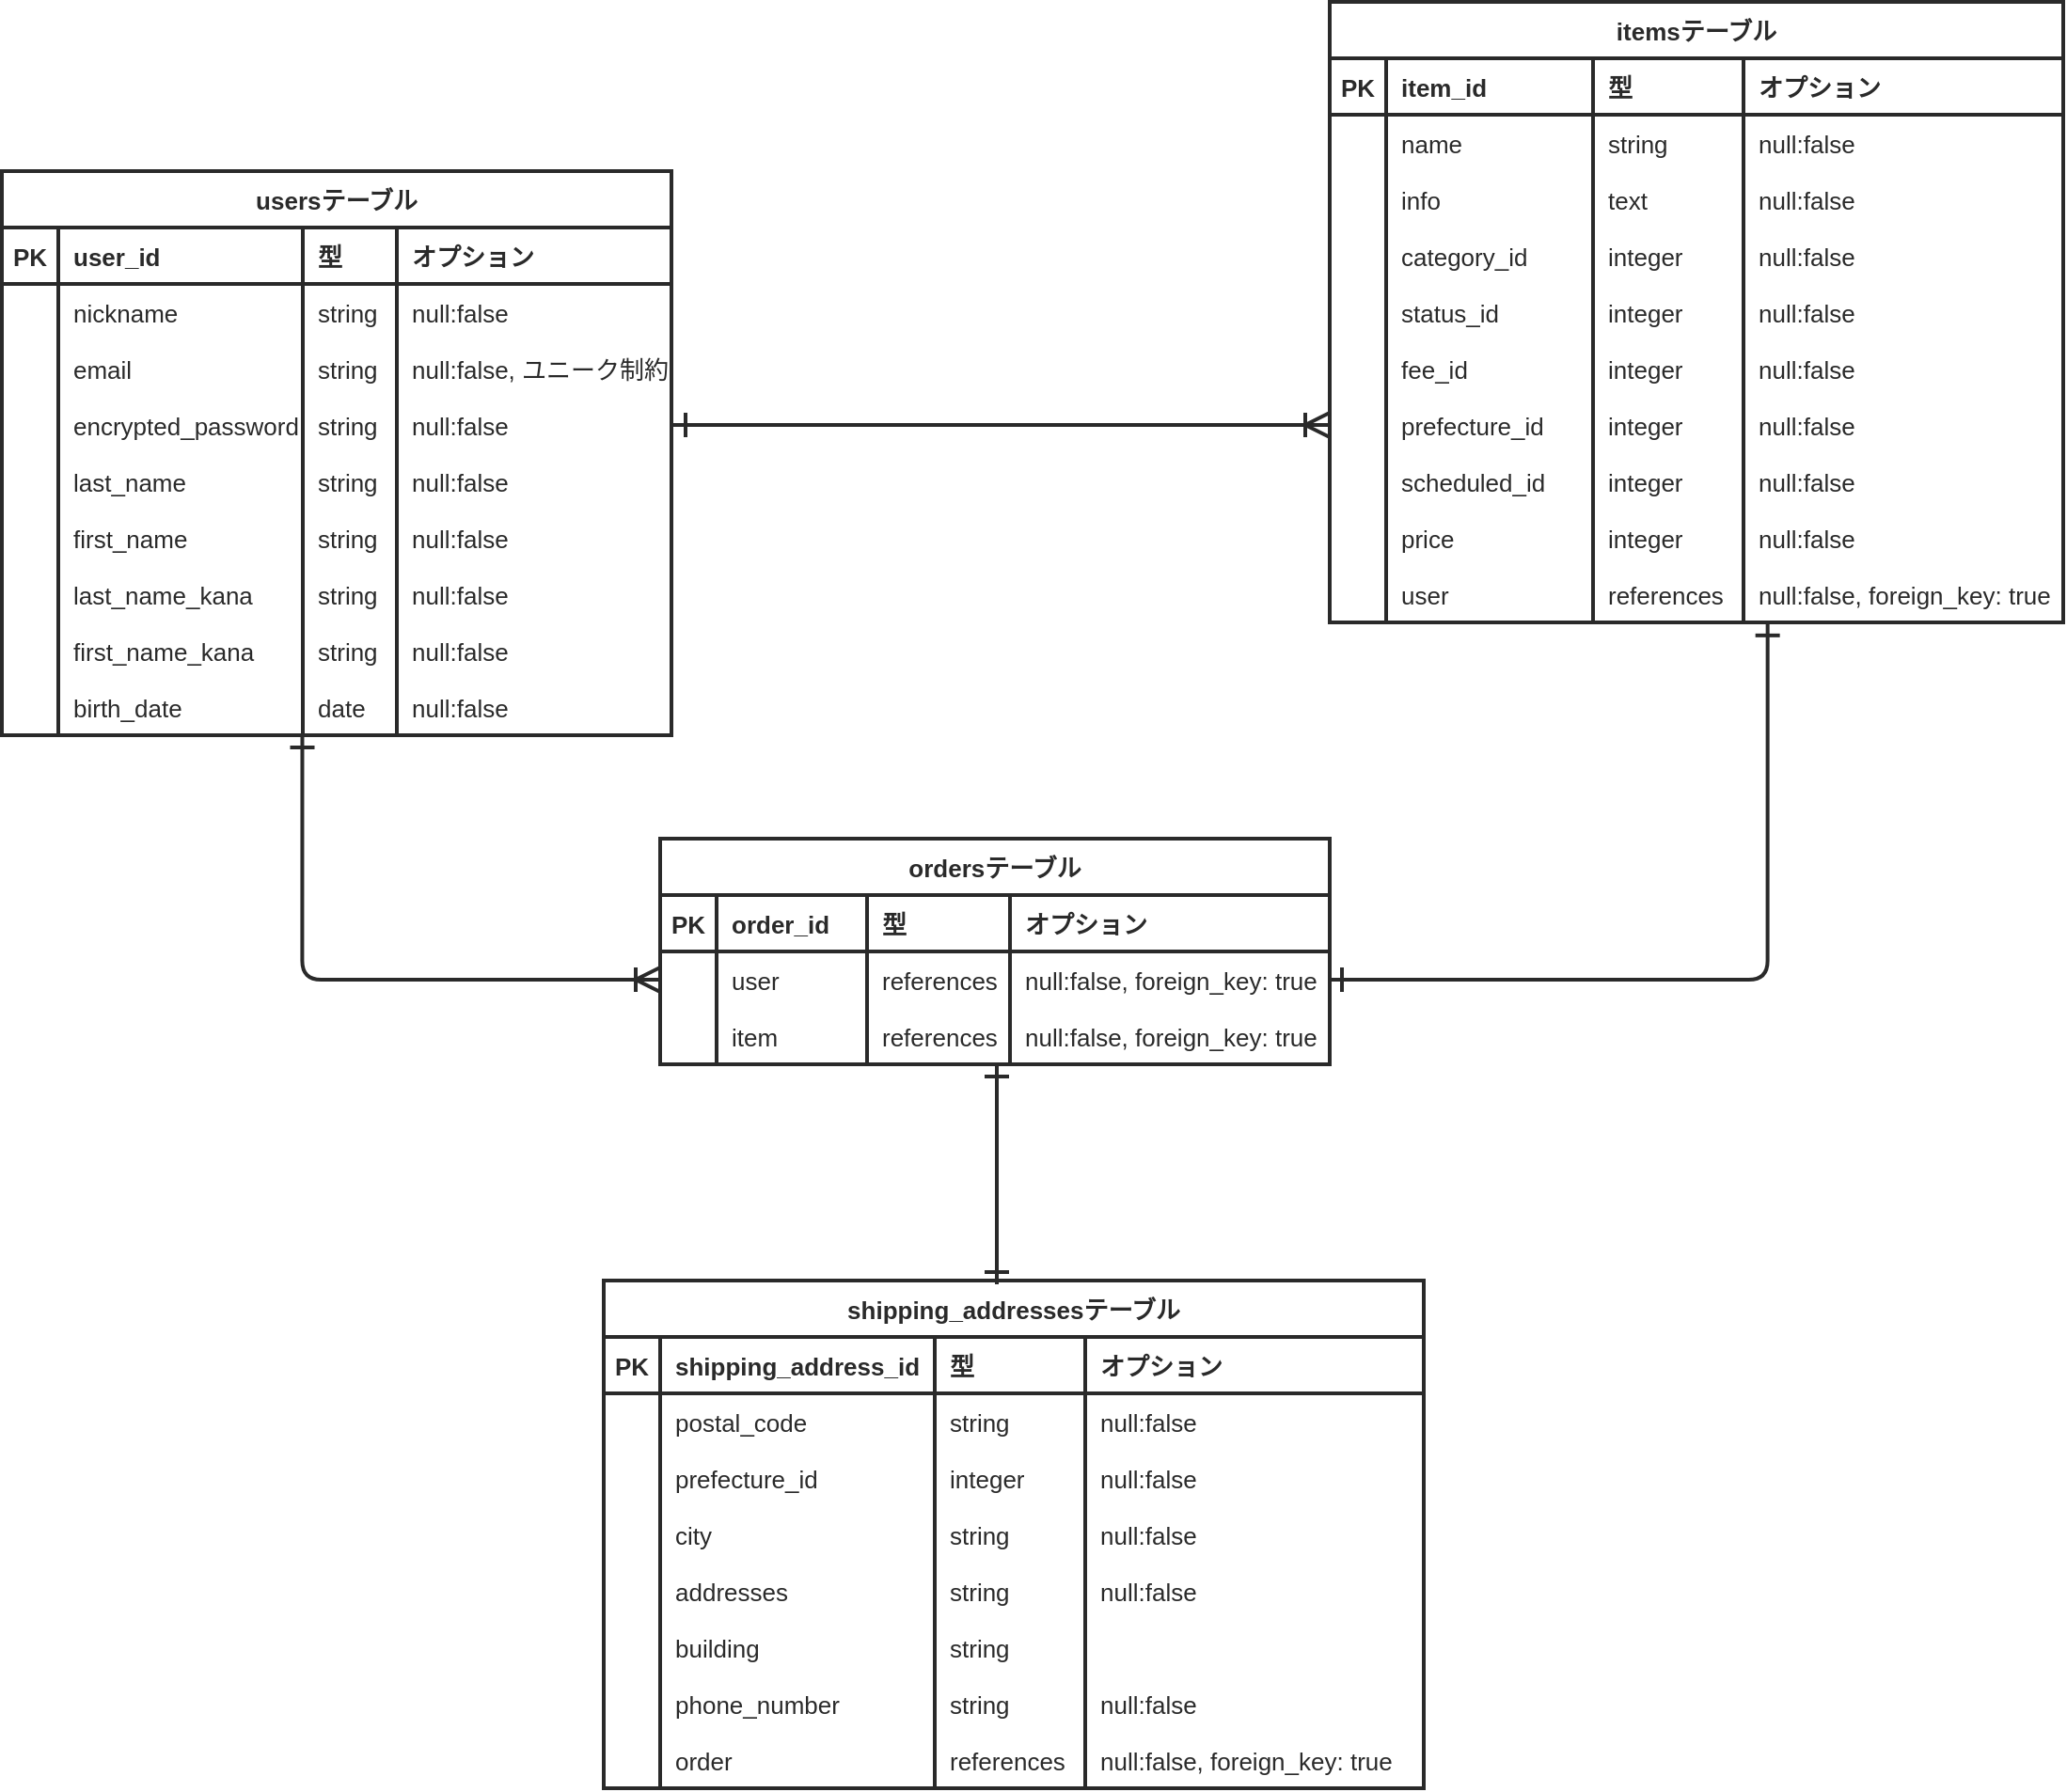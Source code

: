 <mxfile>
    <diagram id="HP16Yl0xbxl8iG3GpK2B" name="ページ1">
        <mxGraphModel dx="1555" dy="680" grid="1" gridSize="10" guides="1" tooltips="1" connect="1" arrows="1" fold="1" page="1" pageScale="1" pageWidth="827" pageHeight="1169" background="#FFFFFF" math="0" shadow="0">
            <root>
                <mxCell id="0"/>
                <mxCell id="1" parent="0"/>
                <mxCell id="45" value="usersテーブル" style="shape=table;startSize=30;container=1;collapsible=1;childLayout=tableLayout;fixedRows=1;rowLines=0;fontStyle=1;align=center;resizeLast=1;perimeterSpacing=1;fontColor=#2A2A2A;strokeColor=#2A2A2A;fontSize=13;strokeWidth=2;" parent="1" vertex="1">
                    <mxGeometry x="-106" y="170" width="356" height="300" as="geometry"/>
                </mxCell>
                <mxCell id="46" value="" style="shape=partialRectangle;collapsible=0;dropTarget=0;pointerEvents=0;fillColor=none;top=0;left=0;bottom=1;right=0;points=[[0,0.5],[1,0.5]];portConstraint=eastwest;perimeterSpacing=1;fontColor=#2A2A2A;strokeColor=#2A2A2A;fontSize=13;strokeWidth=2;" parent="45" vertex="1">
                    <mxGeometry y="30" width="356" height="30" as="geometry"/>
                </mxCell>
                <mxCell id="47" value="PK" style="shape=partialRectangle;connectable=0;fillColor=none;top=0;left=0;bottom=0;right=0;fontStyle=1;overflow=hidden;perimeterSpacing=1;fontColor=#2A2A2A;strokeColor=#2A2A2A;fontSize=13;strokeWidth=2;" parent="46" vertex="1">
                    <mxGeometry width="30" height="30" as="geometry"/>
                </mxCell>
                <mxCell id="48" value="user_id" style="shape=partialRectangle;connectable=0;fillColor=none;top=0;left=0;bottom=0;right=0;align=left;spacingLeft=6;fontStyle=1;overflow=hidden;perimeterSpacing=1;fontColor=#2A2A2A;strokeColor=#2A2A2A;fontSize=13;strokeWidth=2;" parent="46" vertex="1">
                    <mxGeometry x="30" width="130" height="30" as="geometry"/>
                </mxCell>
                <mxCell id="79" value="型" style="shape=partialRectangle;connectable=0;fillColor=none;top=0;left=0;bottom=0;right=0;align=left;spacingLeft=6;fontStyle=1;overflow=hidden;perimeterSpacing=1;fontColor=#2A2A2A;strokeColor=#2A2A2A;fontSize=13;strokeWidth=2;" parent="46" vertex="1">
                    <mxGeometry x="160" width="50" height="30" as="geometry"/>
                </mxCell>
                <mxCell id="88" value="オプション" style="shape=partialRectangle;connectable=0;fillColor=none;top=0;left=0;bottom=0;right=0;align=left;spacingLeft=6;fontStyle=1;overflow=hidden;perimeterSpacing=1;fontColor=#2A2A2A;strokeColor=#2A2A2A;fontSize=13;strokeWidth=2;" parent="46" vertex="1">
                    <mxGeometry x="210" width="146" height="30" as="geometry"/>
                </mxCell>
                <mxCell id="49" value="" style="shape=partialRectangle;collapsible=0;dropTarget=0;pointerEvents=0;fillColor=none;top=0;left=0;bottom=0;right=0;points=[[0,0.5],[1,0.5]];portConstraint=eastwest;perimeterSpacing=1;fontColor=#2A2A2A;strokeColor=#2A2A2A;fontSize=13;strokeWidth=2;" parent="45" vertex="1">
                    <mxGeometry y="60" width="356" height="30" as="geometry"/>
                </mxCell>
                <mxCell id="50" value="" style="shape=partialRectangle;connectable=0;fillColor=none;top=0;left=0;bottom=0;right=0;editable=1;overflow=hidden;perimeterSpacing=1;fontColor=#2A2A2A;strokeColor=#2A2A2A;fontSize=13;strokeWidth=2;" parent="49" vertex="1">
                    <mxGeometry width="30" height="30" as="geometry"/>
                </mxCell>
                <mxCell id="51" value="nickname" style="shape=partialRectangle;connectable=0;fillColor=none;top=0;left=0;bottom=0;right=0;align=left;spacingLeft=6;overflow=hidden;fontStyle=0;labelBorderColor=none;strokeWidth=2;perimeterSpacing=1;fontColor=#2A2A2A;strokeColor=#2A2A2A;fontSize=13;" parent="49" vertex="1">
                    <mxGeometry x="30" width="130" height="30" as="geometry"/>
                </mxCell>
                <mxCell id="80" value="string" style="shape=partialRectangle;connectable=0;fillColor=none;top=0;left=0;bottom=0;right=0;align=left;spacingLeft=6;overflow=hidden;fontStyle=0;labelBorderColor=none;strokeWidth=2;perimeterSpacing=1;fontColor=#2A2A2A;strokeColor=#2A2A2A;fontSize=13;" parent="49" vertex="1">
                    <mxGeometry x="160" width="50" height="30" as="geometry"/>
                </mxCell>
                <mxCell id="89" value="null:false" style="shape=partialRectangle;connectable=0;fillColor=none;top=0;left=0;bottom=0;right=0;align=left;spacingLeft=6;overflow=hidden;fontStyle=0;labelBorderColor=none;strokeWidth=2;perimeterSpacing=1;fontColor=#2A2A2A;strokeColor=#2A2A2A;fontSize=13;" parent="49" vertex="1">
                    <mxGeometry x="210" width="146" height="30" as="geometry"/>
                </mxCell>
                <mxCell id="52" value="" style="shape=partialRectangle;collapsible=0;dropTarget=0;pointerEvents=0;fillColor=none;top=0;left=0;bottom=0;right=0;points=[[0,0.5],[1,0.5]];portConstraint=eastwest;perimeterSpacing=1;fontColor=#2A2A2A;strokeColor=#2A2A2A;fontSize=13;strokeWidth=2;" parent="45" vertex="1">
                    <mxGeometry y="90" width="356" height="30" as="geometry"/>
                </mxCell>
                <mxCell id="53" value="" style="shape=partialRectangle;connectable=0;fillColor=none;top=0;left=0;bottom=0;right=0;editable=1;overflow=hidden;perimeterSpacing=1;fontColor=#2A2A2A;strokeColor=#2A2A2A;fontSize=13;strokeWidth=2;" parent="52" vertex="1">
                    <mxGeometry width="30" height="30" as="geometry"/>
                </mxCell>
                <mxCell id="54" value="email" style="shape=partialRectangle;connectable=0;fillColor=none;top=0;left=0;bottom=0;right=0;align=left;spacingLeft=6;overflow=hidden;perimeterSpacing=1;fontColor=#2A2A2A;strokeColor=#2A2A2A;fontSize=13;strokeWidth=2;" parent="52" vertex="1">
                    <mxGeometry x="30" width="130" height="30" as="geometry"/>
                </mxCell>
                <mxCell id="81" value="string" style="shape=partialRectangle;connectable=0;fillColor=none;top=0;left=0;bottom=0;right=0;align=left;spacingLeft=6;overflow=hidden;perimeterSpacing=1;fontColor=#2A2A2A;strokeColor=#2A2A2A;fontSize=13;strokeWidth=2;" parent="52" vertex="1">
                    <mxGeometry x="160" width="50" height="30" as="geometry"/>
                </mxCell>
                <mxCell id="90" value="null:false, ユニーク制約" style="shape=partialRectangle;connectable=0;fillColor=none;top=0;left=0;bottom=0;right=0;align=left;spacingLeft=6;overflow=hidden;perimeterSpacing=1;fontColor=#2A2A2A;strokeColor=#2A2A2A;fontSize=13;strokeWidth=2;" parent="52" vertex="1">
                    <mxGeometry x="210" width="146" height="30" as="geometry"/>
                </mxCell>
                <mxCell id="55" value="" style="shape=partialRectangle;collapsible=0;dropTarget=0;pointerEvents=0;fillColor=none;top=0;left=0;bottom=0;right=0;points=[[0,0.5],[1,0.5]];portConstraint=eastwest;perimeterSpacing=1;fontColor=#2A2A2A;strokeColor=#2A2A2A;fontSize=13;strokeWidth=2;" parent="45" vertex="1">
                    <mxGeometry y="120" width="356" height="30" as="geometry"/>
                </mxCell>
                <mxCell id="56" value="" style="shape=partialRectangle;connectable=0;fillColor=none;top=0;left=0;bottom=0;right=0;editable=1;overflow=hidden;perimeterSpacing=1;fontColor=#2A2A2A;strokeColor=#2A2A2A;fontSize=13;strokeWidth=2;" parent="55" vertex="1">
                    <mxGeometry width="30" height="30" as="geometry"/>
                </mxCell>
                <mxCell id="57" value="encrypted_password" style="shape=partialRectangle;connectable=0;fillColor=none;top=0;left=0;bottom=0;right=0;align=left;spacingLeft=6;overflow=hidden;perimeterSpacing=1;fontColor=#2A2A2A;strokeColor=#2A2A2A;fontSize=13;strokeWidth=2;" parent="55" vertex="1">
                    <mxGeometry x="30" width="130" height="30" as="geometry"/>
                </mxCell>
                <mxCell id="82" value="string" style="shape=partialRectangle;connectable=0;fillColor=none;top=0;left=0;bottom=0;right=0;align=left;spacingLeft=6;overflow=hidden;perimeterSpacing=1;fontColor=#2A2A2A;strokeColor=#2A2A2A;fontSize=13;strokeWidth=2;" parent="55" vertex="1">
                    <mxGeometry x="160" width="50" height="30" as="geometry"/>
                </mxCell>
                <mxCell id="91" value="null:false" style="shape=partialRectangle;connectable=0;fillColor=none;top=0;left=0;bottom=0;right=0;align=left;spacingLeft=6;overflow=hidden;perimeterSpacing=1;fontColor=#2A2A2A;strokeColor=#2A2A2A;fontSize=13;strokeWidth=2;" parent="55" vertex="1">
                    <mxGeometry x="210" width="146" height="30" as="geometry"/>
                </mxCell>
                <mxCell id="70" style="shape=partialRectangle;collapsible=0;dropTarget=0;pointerEvents=0;fillColor=none;top=0;left=0;bottom=0;right=0;points=[[0,0.5],[1,0.5]];portConstraint=eastwest;perimeterSpacing=1;fontColor=#2A2A2A;strokeColor=#2A2A2A;fontSize=13;strokeWidth=2;" parent="45" vertex="1">
                    <mxGeometry y="150" width="356" height="30" as="geometry"/>
                </mxCell>
                <mxCell id="71" style="shape=partialRectangle;connectable=0;fillColor=none;top=0;left=0;bottom=0;right=0;editable=1;overflow=hidden;perimeterSpacing=1;fontColor=#2A2A2A;strokeColor=#2A2A2A;fontSize=13;strokeWidth=2;" parent="70" vertex="1">
                    <mxGeometry width="30" height="30" as="geometry"/>
                </mxCell>
                <mxCell id="72" value="last_name" style="shape=partialRectangle;connectable=0;fillColor=none;top=0;left=0;bottom=0;right=0;align=left;spacingLeft=6;overflow=hidden;perimeterSpacing=1;fontColor=#2A2A2A;strokeColor=#2A2A2A;fontSize=13;strokeWidth=2;" parent="70" vertex="1">
                    <mxGeometry x="30" width="130" height="30" as="geometry"/>
                </mxCell>
                <mxCell id="83" value="string" style="shape=partialRectangle;connectable=0;fillColor=none;top=0;left=0;bottom=0;right=0;align=left;spacingLeft=6;overflow=hidden;perimeterSpacing=1;fontColor=#2A2A2A;strokeColor=#2A2A2A;fontSize=13;strokeWidth=2;" parent="70" vertex="1">
                    <mxGeometry x="160" width="50" height="30" as="geometry"/>
                </mxCell>
                <mxCell id="92" value="null:false" style="shape=partialRectangle;connectable=0;fillColor=none;top=0;left=0;bottom=0;right=0;align=left;spacingLeft=6;overflow=hidden;perimeterSpacing=1;fontColor=#2A2A2A;strokeColor=#2A2A2A;fontSize=13;strokeWidth=2;" parent="70" vertex="1">
                    <mxGeometry x="210" width="146" height="30" as="geometry"/>
                </mxCell>
                <mxCell id="67" style="shape=partialRectangle;collapsible=0;dropTarget=0;pointerEvents=0;fillColor=none;top=0;left=0;bottom=0;right=0;points=[[0,0.5],[1,0.5]];portConstraint=eastwest;perimeterSpacing=1;fontColor=#2A2A2A;strokeColor=#2A2A2A;fontSize=13;strokeWidth=2;" parent="45" vertex="1">
                    <mxGeometry y="180" width="356" height="30" as="geometry"/>
                </mxCell>
                <mxCell id="68" style="shape=partialRectangle;connectable=0;fillColor=none;top=0;left=0;bottom=0;right=0;editable=1;overflow=hidden;perimeterSpacing=1;fontColor=#2A2A2A;strokeColor=#2A2A2A;fontSize=13;strokeWidth=2;" parent="67" vertex="1">
                    <mxGeometry width="30" height="30" as="geometry"/>
                </mxCell>
                <mxCell id="69" value="first_name" style="shape=partialRectangle;connectable=0;fillColor=none;top=0;left=0;bottom=0;right=0;align=left;spacingLeft=6;overflow=hidden;perimeterSpacing=1;fontColor=#2A2A2A;strokeColor=#2A2A2A;fontSize=13;strokeWidth=2;" parent="67" vertex="1">
                    <mxGeometry x="30" width="130" height="30" as="geometry"/>
                </mxCell>
                <mxCell id="84" value="string" style="shape=partialRectangle;connectable=0;fillColor=none;top=0;left=0;bottom=0;right=0;align=left;spacingLeft=6;overflow=hidden;perimeterSpacing=1;fontColor=#2A2A2A;strokeColor=#2A2A2A;fontSize=13;strokeWidth=2;" parent="67" vertex="1">
                    <mxGeometry x="160" width="50" height="30" as="geometry"/>
                </mxCell>
                <mxCell id="93" value="null:false" style="shape=partialRectangle;connectable=0;fillColor=none;top=0;left=0;bottom=0;right=0;align=left;spacingLeft=6;overflow=hidden;perimeterSpacing=1;fontColor=#2A2A2A;strokeColor=#2A2A2A;fontSize=13;strokeWidth=2;" parent="67" vertex="1">
                    <mxGeometry x="210" width="146" height="30" as="geometry"/>
                </mxCell>
                <mxCell id="64" style="shape=partialRectangle;collapsible=0;dropTarget=0;pointerEvents=0;fillColor=none;top=0;left=0;bottom=0;right=0;points=[[0,0.5],[1,0.5]];portConstraint=eastwest;perimeterSpacing=1;fontColor=#2A2A2A;strokeColor=#2A2A2A;fontSize=13;strokeWidth=2;" parent="45" vertex="1">
                    <mxGeometry y="210" width="356" height="30" as="geometry"/>
                </mxCell>
                <mxCell id="65" style="shape=partialRectangle;connectable=0;fillColor=none;top=0;left=0;bottom=0;right=0;editable=1;overflow=hidden;perimeterSpacing=1;fontColor=#2A2A2A;strokeColor=#2A2A2A;fontSize=13;strokeWidth=2;" parent="64" vertex="1">
                    <mxGeometry width="30" height="30" as="geometry"/>
                </mxCell>
                <mxCell id="66" value="last_name_kana" style="shape=partialRectangle;connectable=0;fillColor=none;top=0;left=0;bottom=0;right=0;align=left;spacingLeft=6;overflow=hidden;perimeterSpacing=1;fontColor=#2A2A2A;strokeColor=#2A2A2A;fontSize=13;strokeWidth=2;" parent="64" vertex="1">
                    <mxGeometry x="30" width="130" height="30" as="geometry"/>
                </mxCell>
                <mxCell id="85" value="string" style="shape=partialRectangle;connectable=0;fillColor=none;top=0;left=0;bottom=0;right=0;align=left;spacingLeft=6;overflow=hidden;perimeterSpacing=1;fontColor=#2A2A2A;strokeColor=#2A2A2A;fontSize=13;strokeWidth=2;" parent="64" vertex="1">
                    <mxGeometry x="160" width="50" height="30" as="geometry"/>
                </mxCell>
                <mxCell id="94" value="null:false" style="shape=partialRectangle;connectable=0;fillColor=none;top=0;left=0;bottom=0;right=0;align=left;spacingLeft=6;overflow=hidden;perimeterSpacing=1;fontColor=#2A2A2A;strokeColor=#2A2A2A;fontSize=13;strokeWidth=2;" parent="64" vertex="1">
                    <mxGeometry x="210" width="146" height="30" as="geometry"/>
                </mxCell>
                <mxCell id="61" style="shape=partialRectangle;collapsible=0;dropTarget=0;pointerEvents=0;fillColor=none;top=0;left=0;bottom=0;right=0;points=[[0,0.5],[1,0.5]];portConstraint=eastwest;perimeterSpacing=1;fontColor=#2A2A2A;strokeColor=#2A2A2A;fontSize=13;strokeWidth=2;" parent="45" vertex="1">
                    <mxGeometry y="240" width="356" height="30" as="geometry"/>
                </mxCell>
                <mxCell id="62" style="shape=partialRectangle;connectable=0;fillColor=none;top=0;left=0;bottom=0;right=0;editable=1;overflow=hidden;perimeterSpacing=1;fontColor=#2A2A2A;strokeColor=#2A2A2A;fontSize=13;strokeWidth=2;" parent="61" vertex="1">
                    <mxGeometry width="30" height="30" as="geometry"/>
                </mxCell>
                <mxCell id="63" value="first_name_kana" style="shape=partialRectangle;connectable=0;fillColor=none;top=0;left=0;bottom=0;right=0;align=left;spacingLeft=6;overflow=hidden;perimeterSpacing=1;fontColor=#2A2A2A;strokeColor=#2A2A2A;fontSize=13;strokeWidth=2;" parent="61" vertex="1">
                    <mxGeometry x="30" width="130" height="30" as="geometry"/>
                </mxCell>
                <mxCell id="86" value="string" style="shape=partialRectangle;connectable=0;fillColor=none;top=0;left=0;bottom=0;right=0;align=left;spacingLeft=6;overflow=hidden;perimeterSpacing=1;fontColor=#2A2A2A;strokeColor=#2A2A2A;fontSize=13;strokeWidth=2;" parent="61" vertex="1">
                    <mxGeometry x="160" width="50" height="30" as="geometry"/>
                </mxCell>
                <mxCell id="95" value="null:false" style="shape=partialRectangle;connectable=0;fillColor=none;top=0;left=0;bottom=0;right=0;align=left;spacingLeft=6;overflow=hidden;perimeterSpacing=1;fontColor=#2A2A2A;strokeColor=#2A2A2A;fontSize=13;strokeWidth=2;" parent="61" vertex="1">
                    <mxGeometry x="210" width="146" height="30" as="geometry"/>
                </mxCell>
                <mxCell id="58" style="shape=partialRectangle;collapsible=0;dropTarget=0;pointerEvents=0;fillColor=none;top=0;left=0;bottom=0;right=0;points=[[0,0.5],[1,0.5]];portConstraint=eastwest;perimeterSpacing=1;fontColor=#2A2A2A;strokeColor=#2A2A2A;fontSize=13;strokeWidth=2;" parent="45" vertex="1">
                    <mxGeometry y="270" width="356" height="30" as="geometry"/>
                </mxCell>
                <mxCell id="59" style="shape=partialRectangle;connectable=0;fillColor=none;top=0;left=0;bottom=0;right=0;editable=1;overflow=hidden;perimeterSpacing=1;fontColor=#2A2A2A;strokeColor=#2A2A2A;fontSize=13;strokeWidth=2;" parent="58" vertex="1">
                    <mxGeometry width="30" height="30" as="geometry"/>
                </mxCell>
                <mxCell id="60" value="birth_date" style="shape=partialRectangle;connectable=0;fillColor=none;top=0;left=0;bottom=0;right=0;align=left;spacingLeft=6;overflow=hidden;perimeterSpacing=1;fontColor=#2A2A2A;strokeColor=#2A2A2A;fontSize=13;strokeWidth=2;" parent="58" vertex="1">
                    <mxGeometry x="30" width="130" height="30" as="geometry"/>
                </mxCell>
                <mxCell id="87" value="date" style="shape=partialRectangle;connectable=0;fillColor=none;top=0;left=0;bottom=0;right=0;align=left;spacingLeft=6;overflow=hidden;perimeterSpacing=1;fontColor=#2A2A2A;strokeColor=#2A2A2A;fontSize=13;strokeWidth=2;" parent="58" vertex="1">
                    <mxGeometry x="160" width="50" height="30" as="geometry"/>
                </mxCell>
                <mxCell id="96" value="null:false" style="shape=partialRectangle;connectable=0;fillColor=none;top=0;left=0;bottom=0;right=0;align=left;spacingLeft=6;overflow=hidden;perimeterSpacing=1;fontColor=#2A2A2A;strokeColor=#2A2A2A;fontSize=13;strokeWidth=2;" parent="58" vertex="1">
                    <mxGeometry x="210" width="146" height="30" as="geometry"/>
                </mxCell>
                <mxCell id="97" value="itemsテーブル" style="shape=table;startSize=30;container=1;collapsible=1;childLayout=tableLayout;fixedRows=1;rowLines=0;fontStyle=1;align=center;resizeLast=1;strokeWidth=2;labelBackgroundColor=none;fontColor=#2A2A2A;strokeColor=#2A2A2A;fontSize=13;" parent="1" vertex="1">
                    <mxGeometry x="600" y="80" width="390" height="330" as="geometry"/>
                </mxCell>
                <mxCell id="98" value="" style="shape=partialRectangle;collapsible=0;dropTarget=0;pointerEvents=0;fillColor=none;top=0;left=0;bottom=1;right=0;points=[[0,0.5],[1,0.5]];portConstraint=eastwest;fontColor=#2A2A2A;strokeColor=#2A2A2A;fontSize=13;strokeWidth=2;" parent="97" vertex="1">
                    <mxGeometry y="30" width="390" height="30" as="geometry"/>
                </mxCell>
                <mxCell id="99" value="PK" style="shape=partialRectangle;connectable=0;fillColor=none;top=0;left=0;bottom=0;right=0;fontStyle=1;overflow=hidden;fontColor=#2A2A2A;strokeColor=#2A2A2A;fontSize=13;strokeWidth=2;" parent="98" vertex="1">
                    <mxGeometry width="30" height="30" as="geometry"/>
                </mxCell>
                <mxCell id="100" value="item_id" style="shape=partialRectangle;connectable=0;fillColor=none;top=0;left=0;bottom=0;right=0;align=left;spacingLeft=6;fontStyle=1;overflow=hidden;fontColor=#2A2A2A;strokeColor=#2A2A2A;fontSize=13;strokeWidth=2;" parent="98" vertex="1">
                    <mxGeometry x="30" width="110" height="30" as="geometry"/>
                </mxCell>
                <mxCell id="134" value="型" style="shape=partialRectangle;connectable=0;fillColor=none;top=0;left=0;bottom=0;right=0;align=left;spacingLeft=6;fontStyle=1;overflow=hidden;fontColor=#2A2A2A;strokeColor=#2A2A2A;fontSize=13;strokeWidth=2;" parent="98" vertex="1">
                    <mxGeometry x="140" width="80" height="30" as="geometry"/>
                </mxCell>
                <mxCell id="146" value="オプション" style="shape=partialRectangle;connectable=0;fillColor=none;top=0;left=0;bottom=0;right=0;align=left;spacingLeft=6;fontStyle=1;overflow=hidden;fontColor=#2A2A2A;strokeColor=#2A2A2A;fontSize=13;strokeWidth=2;" parent="98" vertex="1">
                    <mxGeometry x="220" width="170" height="30" as="geometry"/>
                </mxCell>
                <mxCell id="101" value="" style="shape=partialRectangle;collapsible=0;dropTarget=0;pointerEvents=0;fillColor=none;top=0;left=0;bottom=0;right=0;points=[[0,0.5],[1,0.5]];portConstraint=eastwest;fontColor=#2A2A2A;strokeColor=#2A2A2A;fontSize=13;strokeWidth=2;" parent="97" vertex="1">
                    <mxGeometry y="60" width="390" height="30" as="geometry"/>
                </mxCell>
                <mxCell id="102" value="" style="shape=partialRectangle;connectable=0;fillColor=none;top=0;left=0;bottom=0;right=0;editable=1;overflow=hidden;fontColor=#2A2A2A;strokeColor=#2A2A2A;fontSize=13;strokeWidth=2;" parent="101" vertex="1">
                    <mxGeometry width="30" height="30" as="geometry"/>
                </mxCell>
                <mxCell id="103" value="name" style="shape=partialRectangle;connectable=0;fillColor=none;top=0;left=0;bottom=0;right=0;align=left;spacingLeft=6;overflow=hidden;fontColor=#2A2A2A;strokeColor=#2A2A2A;fontSize=13;strokeWidth=2;" parent="101" vertex="1">
                    <mxGeometry x="30" width="110" height="30" as="geometry"/>
                </mxCell>
                <mxCell id="135" value="string" style="shape=partialRectangle;connectable=0;fillColor=none;top=0;left=0;bottom=0;right=0;align=left;spacingLeft=6;overflow=hidden;fontColor=#2A2A2A;strokeColor=#2A2A2A;fontSize=13;strokeWidth=2;" parent="101" vertex="1">
                    <mxGeometry x="140" width="80" height="30" as="geometry"/>
                </mxCell>
                <mxCell id="147" value="null:false" style="shape=partialRectangle;connectable=0;fillColor=none;top=0;left=0;bottom=0;right=0;align=left;spacingLeft=6;overflow=hidden;fontColor=#2A2A2A;strokeColor=#2A2A2A;fontSize=13;strokeWidth=2;" parent="101" vertex="1">
                    <mxGeometry x="220" width="170" height="30" as="geometry"/>
                </mxCell>
                <mxCell id="104" value="" style="shape=partialRectangle;collapsible=0;dropTarget=0;pointerEvents=0;fillColor=none;top=0;left=0;bottom=0;right=0;points=[[0,0.5],[1,0.5]];portConstraint=eastwest;fontColor=#2A2A2A;strokeColor=#2A2A2A;fontSize=13;strokeWidth=2;" parent="97" vertex="1">
                    <mxGeometry y="90" width="390" height="30" as="geometry"/>
                </mxCell>
                <mxCell id="105" value="" style="shape=partialRectangle;connectable=0;fillColor=none;top=0;left=0;bottom=0;right=0;editable=1;overflow=hidden;fontColor=#2A2A2A;strokeColor=#2A2A2A;fontSize=13;strokeWidth=2;" parent="104" vertex="1">
                    <mxGeometry width="30" height="30" as="geometry"/>
                </mxCell>
                <mxCell id="106" value="info" style="shape=partialRectangle;connectable=0;fillColor=none;top=0;left=0;bottom=0;right=0;align=left;spacingLeft=6;overflow=hidden;fontColor=#2A2A2A;strokeColor=#2A2A2A;fontSize=13;strokeWidth=2;" parent="104" vertex="1">
                    <mxGeometry x="30" width="110" height="30" as="geometry"/>
                </mxCell>
                <mxCell id="136" value="text" style="shape=partialRectangle;connectable=0;fillColor=none;top=0;left=0;bottom=0;right=0;align=left;spacingLeft=6;overflow=hidden;fontColor=#2A2A2A;strokeColor=#2A2A2A;fontSize=13;strokeWidth=2;" parent="104" vertex="1">
                    <mxGeometry x="140" width="80" height="30" as="geometry"/>
                </mxCell>
                <mxCell id="148" value="null:false" style="shape=partialRectangle;connectable=0;fillColor=none;top=0;left=0;bottom=0;right=0;align=left;spacingLeft=6;overflow=hidden;fontColor=#2A2A2A;strokeColor=#2A2A2A;fontSize=13;strokeWidth=2;" parent="104" vertex="1">
                    <mxGeometry x="220" width="170" height="30" as="geometry"/>
                </mxCell>
                <mxCell id="107" value="" style="shape=partialRectangle;collapsible=0;dropTarget=0;pointerEvents=0;fillColor=none;top=0;left=0;bottom=0;right=0;points=[[0,0.5],[1,0.5]];portConstraint=eastwest;fontColor=#2A2A2A;strokeColor=#2A2A2A;fontSize=13;strokeWidth=2;" parent="97" vertex="1">
                    <mxGeometry y="120" width="390" height="30" as="geometry"/>
                </mxCell>
                <mxCell id="108" value="" style="shape=partialRectangle;connectable=0;fillColor=none;top=0;left=0;bottom=0;right=0;editable=1;overflow=hidden;fontColor=#2A2A2A;strokeColor=#2A2A2A;fontSize=13;strokeWidth=2;" parent="107" vertex="1">
                    <mxGeometry width="30" height="30" as="geometry"/>
                </mxCell>
                <mxCell id="109" value="category_id" style="shape=partialRectangle;connectable=0;fillColor=none;top=0;left=0;bottom=0;right=0;align=left;spacingLeft=6;overflow=hidden;fontColor=#2A2A2A;strokeColor=#2A2A2A;fontSize=13;strokeWidth=2;" parent="107" vertex="1">
                    <mxGeometry x="30" width="110" height="30" as="geometry"/>
                </mxCell>
                <mxCell id="137" value="integer" style="shape=partialRectangle;connectable=0;fillColor=none;top=0;left=0;bottom=0;right=0;align=left;spacingLeft=6;overflow=hidden;fontColor=#2A2A2A;strokeColor=#2A2A2A;fontSize=13;strokeWidth=2;" parent="107" vertex="1">
                    <mxGeometry x="140" width="80" height="30" as="geometry"/>
                </mxCell>
                <mxCell id="149" value="null:false" style="shape=partialRectangle;connectable=0;fillColor=none;top=0;left=0;bottom=0;right=0;align=left;spacingLeft=6;overflow=hidden;fontColor=#2A2A2A;strokeColor=#2A2A2A;fontSize=13;strokeWidth=2;" parent="107" vertex="1">
                    <mxGeometry x="220" width="170" height="30" as="geometry"/>
                </mxCell>
                <mxCell id="116" value="" style="shape=partialRectangle;collapsible=0;dropTarget=0;pointerEvents=0;fillColor=none;top=0;left=0;bottom=0;right=0;points=[[0,0.5],[1,0.5]];portConstraint=eastwest;fontColor=#2A2A2A;strokeColor=#2A2A2A;fontSize=13;strokeWidth=2;" parent="97" vertex="1">
                    <mxGeometry y="150" width="390" height="30" as="geometry"/>
                </mxCell>
                <mxCell id="117" value="" style="shape=partialRectangle;connectable=0;fillColor=none;top=0;left=0;bottom=0;right=0;editable=1;overflow=hidden;fontColor=#2A2A2A;strokeColor=#2A2A2A;fontSize=13;strokeWidth=2;" parent="116" vertex="1">
                    <mxGeometry width="30" height="30" as="geometry"/>
                </mxCell>
                <mxCell id="118" value="status_id" style="shape=partialRectangle;connectable=0;fillColor=none;top=0;left=0;bottom=0;right=0;align=left;spacingLeft=6;overflow=hidden;fontColor=#2A2A2A;strokeColor=#2A2A2A;fontSize=13;strokeWidth=2;" parent="116" vertex="1">
                    <mxGeometry x="30" width="110" height="30" as="geometry"/>
                </mxCell>
                <mxCell id="138" value="integer" style="shape=partialRectangle;connectable=0;fillColor=none;top=0;left=0;bottom=0;right=0;align=left;spacingLeft=6;overflow=hidden;fontColor=#2A2A2A;strokeColor=#2A2A2A;fontSize=13;strokeWidth=2;" parent="116" vertex="1">
                    <mxGeometry x="140" width="80" height="30" as="geometry"/>
                </mxCell>
                <mxCell id="150" value="null:false" style="shape=partialRectangle;connectable=0;fillColor=none;top=0;left=0;bottom=0;right=0;align=left;spacingLeft=6;overflow=hidden;fontColor=#2A2A2A;strokeColor=#2A2A2A;fontSize=13;strokeWidth=2;" parent="116" vertex="1">
                    <mxGeometry x="220" width="170" height="30" as="geometry"/>
                </mxCell>
                <mxCell id="113" value="" style="shape=partialRectangle;collapsible=0;dropTarget=0;pointerEvents=0;fillColor=none;top=0;left=0;bottom=0;right=0;points=[[0,0.5],[1,0.5]];portConstraint=eastwest;fontColor=#2A2A2A;strokeColor=#2A2A2A;fontSize=13;strokeWidth=2;" parent="97" vertex="1">
                    <mxGeometry y="180" width="390" height="30" as="geometry"/>
                </mxCell>
                <mxCell id="114" value="" style="shape=partialRectangle;connectable=0;fillColor=none;top=0;left=0;bottom=0;right=0;editable=1;overflow=hidden;fontColor=#2A2A2A;strokeColor=#2A2A2A;fontSize=13;strokeWidth=2;" parent="113" vertex="1">
                    <mxGeometry width="30" height="30" as="geometry"/>
                </mxCell>
                <mxCell id="115" value="fee_id" style="shape=partialRectangle;connectable=0;fillColor=none;top=0;left=0;bottom=0;right=0;align=left;spacingLeft=6;overflow=hidden;fontColor=#2A2A2A;strokeColor=#2A2A2A;fontSize=13;strokeWidth=2;" parent="113" vertex="1">
                    <mxGeometry x="30" width="110" height="30" as="geometry"/>
                </mxCell>
                <mxCell id="139" value="integer" style="shape=partialRectangle;connectable=0;fillColor=none;top=0;left=0;bottom=0;right=0;align=left;spacingLeft=6;overflow=hidden;fontColor=#2A2A2A;strokeColor=#2A2A2A;fontSize=13;strokeWidth=2;" parent="113" vertex="1">
                    <mxGeometry x="140" width="80" height="30" as="geometry"/>
                </mxCell>
                <mxCell id="151" value="null:false" style="shape=partialRectangle;connectable=0;fillColor=none;top=0;left=0;bottom=0;right=0;align=left;spacingLeft=6;overflow=hidden;fontColor=#2A2A2A;strokeColor=#2A2A2A;fontSize=13;strokeWidth=2;" parent="113" vertex="1">
                    <mxGeometry x="220" width="170" height="30" as="geometry"/>
                </mxCell>
                <mxCell id="110" style="shape=partialRectangle;collapsible=0;dropTarget=0;pointerEvents=0;fillColor=none;top=0;left=0;bottom=0;right=0;points=[[0,0.5],[1,0.5]];portConstraint=eastwest;fontColor=#2A2A2A;strokeColor=#2A2A2A;fontSize=13;strokeWidth=2;" parent="97" vertex="1">
                    <mxGeometry y="210" width="390" height="30" as="geometry"/>
                </mxCell>
                <mxCell id="111" style="shape=partialRectangle;connectable=0;fillColor=none;top=0;left=0;bottom=0;right=0;editable=1;overflow=hidden;fontColor=#2A2A2A;strokeColor=#2A2A2A;fontSize=13;strokeWidth=2;" parent="110" vertex="1">
                    <mxGeometry width="30" height="30" as="geometry"/>
                </mxCell>
                <mxCell id="112" value="prefecture_id" style="shape=partialRectangle;connectable=0;fillColor=none;top=0;left=0;bottom=0;right=0;align=left;spacingLeft=6;overflow=hidden;fontColor=#2A2A2A;strokeColor=#2A2A2A;fontSize=13;strokeWidth=2;" parent="110" vertex="1">
                    <mxGeometry x="30" width="110" height="30" as="geometry"/>
                </mxCell>
                <mxCell id="140" value="integer" style="shape=partialRectangle;connectable=0;fillColor=none;top=0;left=0;bottom=0;right=0;align=left;spacingLeft=6;overflow=hidden;fontColor=#2A2A2A;strokeColor=#2A2A2A;fontSize=13;strokeWidth=2;" parent="110" vertex="1">
                    <mxGeometry x="140" width="80" height="30" as="geometry"/>
                </mxCell>
                <mxCell id="152" value="null:false" style="shape=partialRectangle;connectable=0;fillColor=none;top=0;left=0;bottom=0;right=0;align=left;spacingLeft=6;overflow=hidden;fontColor=#2A2A2A;strokeColor=#2A2A2A;fontSize=13;strokeWidth=2;" parent="110" vertex="1">
                    <mxGeometry x="220" width="170" height="30" as="geometry"/>
                </mxCell>
                <mxCell id="131" style="shape=partialRectangle;collapsible=0;dropTarget=0;pointerEvents=0;fillColor=none;top=0;left=0;bottom=0;right=0;points=[[0,0.5],[1,0.5]];portConstraint=eastwest;fontColor=#2A2A2A;strokeColor=#2A2A2A;fontSize=13;strokeWidth=2;" parent="97" vertex="1">
                    <mxGeometry y="240" width="390" height="30" as="geometry"/>
                </mxCell>
                <mxCell id="132" style="shape=partialRectangle;connectable=0;fillColor=none;top=0;left=0;bottom=0;right=0;editable=1;overflow=hidden;fontColor=#2A2A2A;strokeColor=#2A2A2A;fontSize=13;strokeWidth=2;" parent="131" vertex="1">
                    <mxGeometry width="30" height="30" as="geometry"/>
                </mxCell>
                <mxCell id="133" value="scheduled_id" style="shape=partialRectangle;connectable=0;fillColor=none;top=0;left=0;bottom=0;right=0;align=left;spacingLeft=6;overflow=hidden;fontColor=#2A2A2A;strokeColor=#2A2A2A;fontSize=13;strokeWidth=2;" parent="131" vertex="1">
                    <mxGeometry x="30" width="110" height="30" as="geometry"/>
                </mxCell>
                <mxCell id="141" value="integer" style="shape=partialRectangle;connectable=0;fillColor=none;top=0;left=0;bottom=0;right=0;align=left;spacingLeft=6;overflow=hidden;fontColor=#2A2A2A;strokeColor=#2A2A2A;fontSize=13;strokeWidth=2;" parent="131" vertex="1">
                    <mxGeometry x="140" width="80" height="30" as="geometry"/>
                </mxCell>
                <mxCell id="153" value="null:false" style="shape=partialRectangle;connectable=0;fillColor=none;top=0;left=0;bottom=0;right=0;align=left;spacingLeft=6;overflow=hidden;fontColor=#2A2A2A;strokeColor=#2A2A2A;fontSize=13;strokeWidth=2;" parent="131" vertex="1">
                    <mxGeometry x="220" width="170" height="30" as="geometry"/>
                </mxCell>
                <mxCell id="128" style="shape=partialRectangle;collapsible=0;dropTarget=0;pointerEvents=0;fillColor=none;top=0;left=0;bottom=0;right=0;points=[[0,0.5],[1,0.5]];portConstraint=eastwest;fontColor=#2A2A2A;strokeColor=#2A2A2A;fontSize=13;strokeWidth=2;" parent="97" vertex="1">
                    <mxGeometry y="270" width="390" height="30" as="geometry"/>
                </mxCell>
                <mxCell id="129" style="shape=partialRectangle;connectable=0;fillColor=none;top=0;left=0;bottom=0;right=0;editable=1;overflow=hidden;fontColor=#2A2A2A;strokeColor=#2A2A2A;fontSize=13;strokeWidth=2;" parent="128" vertex="1">
                    <mxGeometry width="30" height="30" as="geometry"/>
                </mxCell>
                <mxCell id="130" value="price" style="shape=partialRectangle;connectable=0;fillColor=none;top=0;left=0;bottom=0;right=0;align=left;spacingLeft=6;overflow=hidden;fontColor=#2A2A2A;strokeColor=#2A2A2A;fontSize=13;strokeWidth=2;" parent="128" vertex="1">
                    <mxGeometry x="30" width="110" height="30" as="geometry"/>
                </mxCell>
                <mxCell id="142" value="integer" style="shape=partialRectangle;connectable=0;fillColor=none;top=0;left=0;bottom=0;right=0;align=left;spacingLeft=6;overflow=hidden;fontColor=#2A2A2A;strokeColor=#2A2A2A;fontSize=13;strokeWidth=2;" parent="128" vertex="1">
                    <mxGeometry x="140" width="80" height="30" as="geometry"/>
                </mxCell>
                <mxCell id="154" value="null:false" style="shape=partialRectangle;connectable=0;fillColor=none;top=0;left=0;bottom=0;right=0;align=left;spacingLeft=6;overflow=hidden;fontColor=#2A2A2A;strokeColor=#2A2A2A;fontSize=13;strokeWidth=2;" parent="128" vertex="1">
                    <mxGeometry x="220" width="170" height="30" as="geometry"/>
                </mxCell>
                <mxCell id="119" style="shape=partialRectangle;collapsible=0;dropTarget=0;pointerEvents=0;fillColor=none;top=0;left=0;bottom=0;right=0;points=[[0,0.5],[1,0.5]];portConstraint=eastwest;fontColor=#2A2A2A;strokeColor=#2A2A2A;fontSize=13;strokeWidth=2;" parent="97" vertex="1">
                    <mxGeometry y="300" width="390" height="30" as="geometry"/>
                </mxCell>
                <mxCell id="120" style="shape=partialRectangle;connectable=0;fillColor=none;top=0;left=0;bottom=0;right=0;editable=1;overflow=hidden;fontColor=#2A2A2A;strokeColor=#2A2A2A;fontSize=13;strokeWidth=2;" parent="119" vertex="1">
                    <mxGeometry width="30" height="30" as="geometry"/>
                </mxCell>
                <mxCell id="121" value="user" style="shape=partialRectangle;connectable=0;fillColor=none;top=0;left=0;bottom=0;right=0;align=left;spacingLeft=6;overflow=hidden;fontColor=#2A2A2A;strokeColor=#2A2A2A;fontSize=13;strokeWidth=2;" parent="119" vertex="1">
                    <mxGeometry x="30" width="110" height="30" as="geometry"/>
                </mxCell>
                <mxCell id="145" value="references" style="shape=partialRectangle;connectable=0;fillColor=none;top=0;left=0;bottom=0;right=0;align=left;spacingLeft=6;overflow=hidden;fontColor=#2A2A2A;strokeColor=#2A2A2A;fontSize=13;strokeWidth=2;" parent="119" vertex="1">
                    <mxGeometry x="140" width="80" height="30" as="geometry"/>
                </mxCell>
                <mxCell id="157" value="null:false, foreign_key: true" style="shape=partialRectangle;connectable=0;fillColor=none;top=0;left=0;bottom=0;right=0;align=left;spacingLeft=6;overflow=hidden;fontColor=#2A2A2A;strokeColor=#2A2A2A;fontSize=13;strokeWidth=2;" parent="119" vertex="1">
                    <mxGeometry x="220" width="170" height="30" as="geometry"/>
                </mxCell>
                <mxCell id="158" value="ordersテーブル" style="shape=table;startSize=30;container=1;collapsible=1;childLayout=tableLayout;fixedRows=1;rowLines=0;fontStyle=1;align=center;resizeLast=1;strokeWidth=2;strokeColor=#2A2A2A;fontSize=13;fontColor=#2A2A2A;" parent="1" vertex="1">
                    <mxGeometry x="244" y="525" width="356" height="120" as="geometry"/>
                </mxCell>
                <mxCell id="159" value="" style="shape=partialRectangle;collapsible=0;dropTarget=0;pointerEvents=0;fillColor=none;top=0;left=0;bottom=1;right=0;points=[[0,0.5],[1,0.5]];portConstraint=eastwest;fontColor=#2A2A2A;strokeColor=#2A2A2A;fontSize=13;strokeWidth=2;" parent="158" vertex="1">
                    <mxGeometry y="30" width="356" height="30" as="geometry"/>
                </mxCell>
                <mxCell id="160" value="PK" style="shape=partialRectangle;connectable=0;fillColor=none;top=0;left=0;bottom=0;right=0;fontStyle=1;overflow=hidden;fontColor=#2A2A2A;strokeColor=#2A2A2A;fontSize=13;strokeWidth=2;" parent="159" vertex="1">
                    <mxGeometry width="30" height="30" as="geometry"/>
                </mxCell>
                <mxCell id="161" value="order_id" style="shape=partialRectangle;connectable=0;fillColor=none;top=0;left=0;bottom=0;right=0;align=left;spacingLeft=6;fontStyle=1;overflow=hidden;fontColor=#2A2A2A;strokeColor=#2A2A2A;fontSize=13;strokeWidth=2;" parent="159" vertex="1">
                    <mxGeometry x="30" width="80" height="30" as="geometry"/>
                </mxCell>
                <mxCell id="171" value="型" style="shape=partialRectangle;connectable=0;fillColor=none;top=0;left=0;bottom=0;right=0;align=left;spacingLeft=6;fontStyle=1;overflow=hidden;fontColor=#2A2A2A;strokeColor=#2A2A2A;fontSize=13;strokeWidth=2;" parent="159" vertex="1">
                    <mxGeometry x="110" width="76" height="30" as="geometry"/>
                </mxCell>
                <mxCell id="174" value="オプション" style="shape=partialRectangle;connectable=0;fillColor=none;top=0;left=0;bottom=0;right=0;align=left;spacingLeft=6;fontStyle=1;overflow=hidden;fontColor=#2A2A2A;strokeColor=#2A2A2A;fontSize=13;strokeWidth=2;" parent="159" vertex="1">
                    <mxGeometry x="186" width="170" height="30" as="geometry"/>
                </mxCell>
                <mxCell id="162" value="" style="shape=partialRectangle;collapsible=0;dropTarget=0;pointerEvents=0;fillColor=none;top=0;left=0;bottom=0;right=0;points=[[0,0.5],[1,0.5]];portConstraint=eastwest;fontColor=#2A2A2A;strokeColor=#2A2A2A;fontSize=13;strokeWidth=2;" parent="158" vertex="1">
                    <mxGeometry y="60" width="356" height="30" as="geometry"/>
                </mxCell>
                <mxCell id="163" value="" style="shape=partialRectangle;connectable=0;fillColor=none;top=0;left=0;bottom=0;right=0;editable=1;overflow=hidden;fontColor=#2A2A2A;strokeColor=#2A2A2A;fontSize=13;strokeWidth=2;" parent="162" vertex="1">
                    <mxGeometry width="30" height="30" as="geometry"/>
                </mxCell>
                <mxCell id="164" value="user" style="shape=partialRectangle;connectable=0;fillColor=none;top=0;left=0;bottom=0;right=0;align=left;spacingLeft=6;overflow=hidden;fontColor=#2A2A2A;strokeColor=#2A2A2A;fontSize=13;strokeWidth=2;" parent="162" vertex="1">
                    <mxGeometry x="30" width="80" height="30" as="geometry"/>
                </mxCell>
                <mxCell id="172" value="references" style="shape=partialRectangle;connectable=0;fillColor=none;top=0;left=0;bottom=0;right=0;align=left;spacingLeft=6;overflow=hidden;fontColor=#2A2A2A;strokeColor=#2A2A2A;fontSize=13;strokeWidth=2;" parent="162" vertex="1">
                    <mxGeometry x="110" width="76" height="30" as="geometry"/>
                </mxCell>
                <mxCell id="175" value="null:false, foreign_key: true" style="shape=partialRectangle;connectable=0;fillColor=none;top=0;left=0;bottom=0;right=0;align=left;spacingLeft=6;overflow=hidden;fontColor=#2A2A2A;strokeColor=#2A2A2A;fontSize=13;strokeWidth=2;" parent="162" vertex="1">
                    <mxGeometry x="186" width="170" height="30" as="geometry"/>
                </mxCell>
                <mxCell id="165" value="" style="shape=partialRectangle;collapsible=0;dropTarget=0;pointerEvents=0;fillColor=none;top=0;left=0;bottom=0;right=0;points=[[0,0.5],[1,0.5]];portConstraint=eastwest;fontColor=#2A2A2A;strokeColor=#2A2A2A;fontSize=13;strokeWidth=2;" parent="158" vertex="1">
                    <mxGeometry y="90" width="356" height="30" as="geometry"/>
                </mxCell>
                <mxCell id="166" value="" style="shape=partialRectangle;connectable=0;fillColor=none;top=0;left=0;bottom=0;right=0;editable=1;overflow=hidden;fontColor=#2A2A2A;strokeColor=#2A2A2A;fontSize=13;strokeWidth=2;" parent="165" vertex="1">
                    <mxGeometry width="30" height="30" as="geometry"/>
                </mxCell>
                <mxCell id="167" value="item" style="shape=partialRectangle;connectable=0;fillColor=none;top=0;left=0;bottom=0;right=0;align=left;spacingLeft=6;overflow=hidden;fontColor=#2A2A2A;strokeColor=#2A2A2A;fontSize=13;strokeWidth=2;" parent="165" vertex="1">
                    <mxGeometry x="30" width="80" height="30" as="geometry"/>
                </mxCell>
                <mxCell id="173" value="references" style="shape=partialRectangle;connectable=0;fillColor=none;top=0;left=0;bottom=0;right=0;align=left;spacingLeft=6;overflow=hidden;fontColor=#2A2A2A;strokeColor=#2A2A2A;fontSize=13;strokeWidth=2;" parent="165" vertex="1">
                    <mxGeometry x="110" width="76" height="30" as="geometry"/>
                </mxCell>
                <mxCell id="176" value="null:false, foreign_key: true" style="shape=partialRectangle;connectable=0;fillColor=none;top=0;left=0;bottom=0;right=0;align=left;spacingLeft=6;overflow=hidden;fontColor=#2A2A2A;strokeColor=#2A2A2A;fontSize=13;strokeWidth=2;" parent="165" vertex="1">
                    <mxGeometry x="186" width="170" height="30" as="geometry"/>
                </mxCell>
                <mxCell id="177" value="shipping_addressesテーブル" style="shape=table;startSize=30;container=1;collapsible=1;childLayout=tableLayout;fixedRows=1;rowLines=0;fontStyle=1;align=center;resizeLast=1;strokeWidth=2;labelBackgroundColor=none;fontColor=#2A2A2A;strokeColor=#2A2A2A;fontSize=13;" parent="1" vertex="1">
                    <mxGeometry x="214" y="760" width="436" height="270" as="geometry"/>
                </mxCell>
                <mxCell id="178" value="" style="shape=partialRectangle;collapsible=0;dropTarget=0;pointerEvents=0;fillColor=none;top=0;left=0;bottom=1;right=0;points=[[0,0.5],[1,0.5]];portConstraint=eastwest;labelBackgroundColor=none;fontColor=#2A2A2A;strokeColor=#2A2A2A;fontSize=13;strokeWidth=2;" parent="177" vertex="1">
                    <mxGeometry y="30" width="436" height="30" as="geometry"/>
                </mxCell>
                <mxCell id="179" value="PK" style="shape=partialRectangle;connectable=0;fillColor=none;top=0;left=0;bottom=0;right=0;fontStyle=1;overflow=hidden;labelBackgroundColor=none;fontColor=#2A2A2A;strokeColor=#2A2A2A;fontSize=13;strokeWidth=2;" parent="178" vertex="1">
                    <mxGeometry width="30" height="30" as="geometry"/>
                </mxCell>
                <mxCell id="180" value="shipping_address_id" style="shape=partialRectangle;connectable=0;fillColor=none;top=0;left=0;bottom=0;right=0;align=left;spacingLeft=6;fontStyle=1;overflow=hidden;labelBackgroundColor=none;fontColor=#2A2A2A;strokeColor=#2A2A2A;fontSize=13;strokeWidth=2;" parent="178" vertex="1">
                    <mxGeometry x="30" width="146" height="30" as="geometry"/>
                </mxCell>
                <mxCell id="202" value="型" style="shape=partialRectangle;connectable=0;fillColor=none;top=0;left=0;bottom=0;right=0;align=left;spacingLeft=6;fontStyle=1;overflow=hidden;labelBackgroundColor=none;fontColor=#2A2A2A;strokeColor=#2A2A2A;fontSize=13;strokeWidth=2;" parent="178" vertex="1">
                    <mxGeometry x="176" width="80" height="30" as="geometry"/>
                </mxCell>
                <mxCell id="211" value="オプション" style="shape=partialRectangle;connectable=0;fillColor=none;top=0;left=0;bottom=0;right=0;align=left;spacingLeft=6;fontStyle=1;overflow=hidden;labelBackgroundColor=none;fontColor=#2A2A2A;strokeColor=#2A2A2A;fontSize=13;strokeWidth=2;" parent="178" vertex="1">
                    <mxGeometry x="256" width="180" height="30" as="geometry"/>
                </mxCell>
                <mxCell id="181" value="" style="shape=partialRectangle;collapsible=0;dropTarget=0;pointerEvents=0;fillColor=none;top=0;left=0;bottom=0;right=0;points=[[0,0.5],[1,0.5]];portConstraint=eastwest;labelBackgroundColor=none;fontColor=#2A2A2A;strokeColor=#2A2A2A;fontSize=13;strokeWidth=2;" parent="177" vertex="1">
                    <mxGeometry y="60" width="436" height="30" as="geometry"/>
                </mxCell>
                <mxCell id="182" value="" style="shape=partialRectangle;connectable=0;fillColor=none;top=0;left=0;bottom=0;right=0;editable=1;overflow=hidden;labelBackgroundColor=none;fontColor=#2A2A2A;strokeColor=#2A2A2A;fontSize=13;strokeWidth=2;" parent="181" vertex="1">
                    <mxGeometry width="30" height="30" as="geometry"/>
                </mxCell>
                <mxCell id="183" value="postal_code" style="shape=partialRectangle;connectable=0;fillColor=none;top=0;left=0;bottom=0;right=0;align=left;spacingLeft=6;overflow=hidden;labelBackgroundColor=none;fontColor=#2A2A2A;strokeColor=#2A2A2A;fontSize=13;strokeWidth=2;" parent="181" vertex="1">
                    <mxGeometry x="30" width="146" height="30" as="geometry"/>
                </mxCell>
                <mxCell id="203" value="string" style="shape=partialRectangle;connectable=0;fillColor=none;top=0;left=0;bottom=0;right=0;align=left;spacingLeft=6;overflow=hidden;labelBackgroundColor=none;fontColor=#2A2A2A;strokeColor=#2A2A2A;fontSize=13;strokeWidth=2;" parent="181" vertex="1">
                    <mxGeometry x="176" width="80" height="30" as="geometry"/>
                </mxCell>
                <mxCell id="212" value="null:false" style="shape=partialRectangle;connectable=0;fillColor=none;top=0;left=0;bottom=0;right=0;align=left;spacingLeft=6;overflow=hidden;labelBackgroundColor=none;fontColor=#2A2A2A;strokeColor=#2A2A2A;fontSize=13;strokeWidth=2;" parent="181" vertex="1">
                    <mxGeometry x="256" width="180" height="30" as="geometry"/>
                </mxCell>
                <mxCell id="184" value="" style="shape=partialRectangle;collapsible=0;dropTarget=0;pointerEvents=0;fillColor=none;top=0;left=0;bottom=0;right=0;points=[[0,0.5],[1,0.5]];portConstraint=eastwest;labelBackgroundColor=none;fontColor=#2A2A2A;strokeColor=#2A2A2A;fontSize=13;strokeWidth=2;" parent="177" vertex="1">
                    <mxGeometry y="90" width="436" height="30" as="geometry"/>
                </mxCell>
                <mxCell id="185" value="" style="shape=partialRectangle;connectable=0;fillColor=none;top=0;left=0;bottom=0;right=0;editable=1;overflow=hidden;labelBackgroundColor=none;fontColor=#2A2A2A;strokeColor=#2A2A2A;fontSize=13;strokeWidth=2;" parent="184" vertex="1">
                    <mxGeometry width="30" height="30" as="geometry"/>
                </mxCell>
                <mxCell id="186" value="prefecture_id" style="shape=partialRectangle;connectable=0;fillColor=none;top=0;left=0;bottom=0;right=0;align=left;spacingLeft=6;overflow=hidden;labelBackgroundColor=none;fontColor=#2A2A2A;strokeColor=#2A2A2A;fontSize=13;strokeWidth=2;" parent="184" vertex="1">
                    <mxGeometry x="30" width="146" height="30" as="geometry"/>
                </mxCell>
                <mxCell id="204" value="integer" style="shape=partialRectangle;connectable=0;fillColor=none;top=0;left=0;bottom=0;right=0;align=left;spacingLeft=6;overflow=hidden;labelBackgroundColor=none;fontColor=#2A2A2A;strokeColor=#2A2A2A;fontSize=13;strokeWidth=2;" parent="184" vertex="1">
                    <mxGeometry x="176" width="80" height="30" as="geometry"/>
                </mxCell>
                <mxCell id="213" value="null:false" style="shape=partialRectangle;connectable=0;fillColor=none;top=0;left=0;bottom=0;right=0;align=left;spacingLeft=6;overflow=hidden;labelBackgroundColor=none;fontColor=#2A2A2A;strokeColor=#2A2A2A;fontSize=13;strokeWidth=2;" parent="184" vertex="1">
                    <mxGeometry x="256" width="180" height="30" as="geometry"/>
                </mxCell>
                <mxCell id="187" value="" style="shape=partialRectangle;collapsible=0;dropTarget=0;pointerEvents=0;fillColor=none;top=0;left=0;bottom=0;right=0;points=[[0,0.5],[1,0.5]];portConstraint=eastwest;labelBackgroundColor=none;fontColor=#2A2A2A;strokeColor=#2A2A2A;fontSize=13;strokeWidth=2;" parent="177" vertex="1">
                    <mxGeometry y="120" width="436" height="30" as="geometry"/>
                </mxCell>
                <mxCell id="188" value="" style="shape=partialRectangle;connectable=0;fillColor=none;top=0;left=0;bottom=0;right=0;editable=1;overflow=hidden;labelBackgroundColor=none;fontColor=#2A2A2A;strokeColor=#2A2A2A;fontSize=13;strokeWidth=2;" parent="187" vertex="1">
                    <mxGeometry width="30" height="30" as="geometry"/>
                </mxCell>
                <mxCell id="189" value="city" style="shape=partialRectangle;connectable=0;fillColor=none;top=0;left=0;bottom=0;right=0;align=left;spacingLeft=6;overflow=hidden;labelBackgroundColor=none;fontColor=#2A2A2A;strokeColor=#2A2A2A;fontSize=13;strokeWidth=2;" parent="187" vertex="1">
                    <mxGeometry x="30" width="146" height="30" as="geometry"/>
                </mxCell>
                <mxCell id="205" value="string" style="shape=partialRectangle;connectable=0;fillColor=none;top=0;left=0;bottom=0;right=0;align=left;spacingLeft=6;overflow=hidden;labelBackgroundColor=none;fontColor=#2A2A2A;strokeColor=#2A2A2A;fontSize=13;strokeWidth=2;" parent="187" vertex="1">
                    <mxGeometry x="176" width="80" height="30" as="geometry"/>
                </mxCell>
                <mxCell id="214" value="null:false" style="shape=partialRectangle;connectable=0;fillColor=none;top=0;left=0;bottom=0;right=0;align=left;spacingLeft=6;overflow=hidden;labelBackgroundColor=none;fontColor=#2A2A2A;strokeColor=#2A2A2A;fontSize=13;strokeWidth=2;" parent="187" vertex="1">
                    <mxGeometry x="256" width="180" height="30" as="geometry"/>
                </mxCell>
                <mxCell id="199" style="shape=partialRectangle;collapsible=0;dropTarget=0;pointerEvents=0;fillColor=none;top=0;left=0;bottom=0;right=0;points=[[0,0.5],[1,0.5]];portConstraint=eastwest;labelBackgroundColor=none;fontColor=#2A2A2A;strokeColor=#2A2A2A;fontSize=13;strokeWidth=2;" parent="177" vertex="1">
                    <mxGeometry y="150" width="436" height="30" as="geometry"/>
                </mxCell>
                <mxCell id="200" style="shape=partialRectangle;connectable=0;fillColor=none;top=0;left=0;bottom=0;right=0;editable=1;overflow=hidden;labelBackgroundColor=none;fontColor=#2A2A2A;strokeColor=#2A2A2A;fontSize=13;strokeWidth=2;" parent="199" vertex="1">
                    <mxGeometry width="30" height="30" as="geometry"/>
                </mxCell>
                <mxCell id="201" value="addresses" style="shape=partialRectangle;connectable=0;fillColor=none;top=0;left=0;bottom=0;right=0;align=left;spacingLeft=6;overflow=hidden;labelBackgroundColor=none;fontColor=#2A2A2A;strokeColor=#2A2A2A;fontSize=13;strokeWidth=2;" parent="199" vertex="1">
                    <mxGeometry x="30" width="146" height="30" as="geometry"/>
                </mxCell>
                <mxCell id="206" value="string" style="shape=partialRectangle;connectable=0;fillColor=none;top=0;left=0;bottom=0;right=0;align=left;spacingLeft=6;overflow=hidden;labelBackgroundColor=none;fontColor=#2A2A2A;strokeColor=#2A2A2A;fontSize=13;strokeWidth=2;" parent="199" vertex="1">
                    <mxGeometry x="176" width="80" height="30" as="geometry"/>
                </mxCell>
                <mxCell id="215" value="null:false" style="shape=partialRectangle;connectable=0;fillColor=none;top=0;left=0;bottom=0;right=0;align=left;spacingLeft=6;overflow=hidden;labelBackgroundColor=none;fontColor=#2A2A2A;strokeColor=#2A2A2A;fontSize=13;strokeWidth=2;" parent="199" vertex="1">
                    <mxGeometry x="256" width="180" height="30" as="geometry"/>
                </mxCell>
                <mxCell id="196" style="shape=partialRectangle;collapsible=0;dropTarget=0;pointerEvents=0;fillColor=none;top=0;left=0;bottom=0;right=0;points=[[0,0.5],[1,0.5]];portConstraint=eastwest;labelBackgroundColor=none;fontColor=#2A2A2A;strokeColor=#2A2A2A;fontSize=13;strokeWidth=2;" parent="177" vertex="1">
                    <mxGeometry y="180" width="436" height="30" as="geometry"/>
                </mxCell>
                <mxCell id="197" style="shape=partialRectangle;connectable=0;fillColor=none;top=0;left=0;bottom=0;right=0;editable=1;overflow=hidden;labelBackgroundColor=none;fontColor=#2A2A2A;strokeColor=#2A2A2A;fontSize=13;strokeWidth=2;" parent="196" vertex="1">
                    <mxGeometry width="30" height="30" as="geometry"/>
                </mxCell>
                <mxCell id="198" value="building" style="shape=partialRectangle;connectable=0;fillColor=none;top=0;left=0;bottom=0;right=0;align=left;spacingLeft=6;overflow=hidden;labelBackgroundColor=none;fontColor=#2A2A2A;strokeColor=#2A2A2A;fontSize=13;strokeWidth=2;" parent="196" vertex="1">
                    <mxGeometry x="30" width="146" height="30" as="geometry"/>
                </mxCell>
                <mxCell id="207" value="string" style="shape=partialRectangle;connectable=0;fillColor=none;top=0;left=0;bottom=0;right=0;align=left;spacingLeft=6;overflow=hidden;labelBackgroundColor=none;fontColor=#2A2A2A;strokeColor=#2A2A2A;fontSize=13;strokeWidth=2;" parent="196" vertex="1">
                    <mxGeometry x="176" width="80" height="30" as="geometry"/>
                </mxCell>
                <mxCell id="216" value="" style="shape=partialRectangle;connectable=0;fillColor=none;top=0;left=0;bottom=0;right=0;align=left;spacingLeft=6;overflow=hidden;labelBackgroundColor=none;fontColor=#2A2A2A;strokeColor=#2A2A2A;fontSize=13;strokeWidth=2;" parent="196" vertex="1">
                    <mxGeometry x="256" width="180" height="30" as="geometry"/>
                </mxCell>
                <mxCell id="193" style="shape=partialRectangle;collapsible=0;dropTarget=0;pointerEvents=0;fillColor=none;top=0;left=0;bottom=0;right=0;points=[[0,0.5],[1,0.5]];portConstraint=eastwest;labelBackgroundColor=none;fontColor=#2A2A2A;strokeColor=#2A2A2A;fontSize=13;strokeWidth=2;" parent="177" vertex="1">
                    <mxGeometry y="210" width="436" height="30" as="geometry"/>
                </mxCell>
                <mxCell id="194" style="shape=partialRectangle;connectable=0;fillColor=none;top=0;left=0;bottom=0;right=0;editable=1;overflow=hidden;labelBackgroundColor=none;fontColor=#2A2A2A;strokeColor=#2A2A2A;fontSize=13;strokeWidth=2;" parent="193" vertex="1">
                    <mxGeometry width="30" height="30" as="geometry"/>
                </mxCell>
                <mxCell id="195" value="phone_number" style="shape=partialRectangle;connectable=0;fillColor=none;top=0;left=0;bottom=0;right=0;align=left;spacingLeft=6;overflow=hidden;labelBackgroundColor=none;fontColor=#2A2A2A;strokeColor=#2A2A2A;fontSize=13;strokeWidth=2;" parent="193" vertex="1">
                    <mxGeometry x="30" width="146" height="30" as="geometry"/>
                </mxCell>
                <mxCell id="208" value="string" style="shape=partialRectangle;connectable=0;fillColor=none;top=0;left=0;bottom=0;right=0;align=left;spacingLeft=6;overflow=hidden;labelBackgroundColor=none;fontColor=#2A2A2A;strokeColor=#2A2A2A;fontSize=13;strokeWidth=2;" parent="193" vertex="1">
                    <mxGeometry x="176" width="80" height="30" as="geometry"/>
                </mxCell>
                <mxCell id="217" value="null:false" style="shape=partialRectangle;connectable=0;fillColor=none;top=0;left=0;bottom=0;right=0;align=left;spacingLeft=6;overflow=hidden;labelBackgroundColor=none;fontColor=#2A2A2A;strokeColor=#2A2A2A;fontSize=13;strokeWidth=2;" parent="193" vertex="1">
                    <mxGeometry x="256" width="180" height="30" as="geometry"/>
                </mxCell>
                <mxCell id="190" style="shape=partialRectangle;collapsible=0;dropTarget=0;pointerEvents=0;fillColor=none;top=0;left=0;bottom=0;right=0;points=[[0,0.5],[1,0.5]];portConstraint=eastwest;labelBackgroundColor=none;fontColor=#2A2A2A;strokeColor=#2A2A2A;fontSize=13;strokeWidth=2;" parent="177" vertex="1">
                    <mxGeometry y="240" width="436" height="30" as="geometry"/>
                </mxCell>
                <mxCell id="191" style="shape=partialRectangle;connectable=0;fillColor=none;top=0;left=0;bottom=0;right=0;editable=1;overflow=hidden;labelBackgroundColor=none;fontColor=#2A2A2A;strokeColor=#2A2A2A;fontSize=13;strokeWidth=2;" parent="190" vertex="1">
                    <mxGeometry width="30" height="30" as="geometry"/>
                </mxCell>
                <mxCell id="192" value="order" style="shape=partialRectangle;connectable=0;fillColor=none;top=0;left=0;bottom=0;right=0;align=left;spacingLeft=6;overflow=hidden;labelBackgroundColor=none;fontColor=#2A2A2A;strokeColor=#2A2A2A;fontSize=13;strokeWidth=2;" parent="190" vertex="1">
                    <mxGeometry x="30" width="146" height="30" as="geometry"/>
                </mxCell>
                <mxCell id="209" value="references" style="shape=partialRectangle;connectable=0;fillColor=none;top=0;left=0;bottom=0;right=0;align=left;spacingLeft=6;overflow=hidden;labelBackgroundColor=none;fontColor=#2A2A2A;strokeColor=#2A2A2A;fontSize=13;strokeWidth=2;" parent="190" vertex="1">
                    <mxGeometry x="176" width="80" height="30" as="geometry"/>
                </mxCell>
                <mxCell id="218" value="null:false, foreign_key: true" style="shape=partialRectangle;connectable=0;fillColor=none;top=0;left=0;bottom=0;right=0;align=left;spacingLeft=6;overflow=hidden;labelBackgroundColor=none;fontColor=#2A2A2A;strokeColor=#2A2A2A;fontSize=13;strokeWidth=2;" parent="190" vertex="1">
                    <mxGeometry x="256" width="180" height="30" as="geometry"/>
                </mxCell>
                <mxCell id="234" value="" style="edgeStyle=entityRelationEdgeStyle;fontSize=13;html=1;endArrow=ERoneToMany;strokeWidth=2;targetPerimeterSpacing=0;endSize=10;startSize=10;startArrow=ERone;startFill=0;sourcePerimeterSpacing=0;entryX=0;entryY=0.5;entryDx=0;entryDy=0;exitX=1;exitY=0.5;exitDx=0;exitDy=0;fontColor=#2A2A2A;strokeColor=#2A2A2A;" parent="1" source="55" target="110" edge="1">
                    <mxGeometry width="100" height="100" relative="1" as="geometry">
                        <mxPoint x="241" y="240" as="sourcePoint"/>
                        <mxPoint x="590" y="240" as="targetPoint"/>
                    </mxGeometry>
                </mxCell>
                <mxCell id="235" value="" style="edgeStyle=orthogonalEdgeStyle;fontSize=13;html=1;endArrow=ERoneToMany;strokeWidth=2;targetPerimeterSpacing=0;endSize=10;startSize=10;startArrow=ERone;startFill=0;sourcePerimeterSpacing=0;entryX=0;entryY=0.5;entryDx=0;entryDy=0;exitX=0.449;exitY=0.967;exitDx=0;exitDy=0;exitPerimeter=0;fontColor=#2A2A2A;strokeColor=#2A2A2A;" parent="1" source="58" target="162" edge="1">
                    <mxGeometry width="100" height="100" relative="1" as="geometry">
                        <mxPoint x="-30" y="520" as="sourcePoint"/>
                        <mxPoint x="240" y="600" as="targetPoint"/>
                    </mxGeometry>
                </mxCell>
                <mxCell id="236" value="" style="edgeStyle=orthogonalEdgeStyle;fontSize=13;html=1;endArrow=ERone;strokeWidth=2;targetPerimeterSpacing=0;endSize=10;startSize=10;startArrow=ERone;startFill=0;sourcePerimeterSpacing=0;exitX=1;exitY=0.5;exitDx=0;exitDy=0;endFill=0;entryX=0.597;entryY=1.014;entryDx=0;entryDy=0;entryPerimeter=0;fontColor=#2A2A2A;strokeColor=#2A2A2A;" parent="1" source="162" target="119" edge="1">
                    <mxGeometry width="100" height="100" relative="1" as="geometry">
                        <mxPoint x="614.0" y="600.01" as="sourcePoint"/>
                        <mxPoint x="784" y="600" as="targetPoint"/>
                    </mxGeometry>
                </mxCell>
                <mxCell id="237" value="" style="edgeStyle=orthogonalEdgeStyle;fontSize=13;html=1;endArrow=ERone;strokeWidth=2;targetPerimeterSpacing=0;endSize=10;startSize=10;startArrow=ERone;startFill=0;sourcePerimeterSpacing=0;endFill=0;fontColor=#2A2A2A;strokeColor=#2A2A2A;" parent="1" edge="1">
                    <mxGeometry width="100" height="100" relative="1" as="geometry">
                        <mxPoint x="423" y="645" as="sourcePoint"/>
                        <mxPoint x="423" y="762" as="targetPoint"/>
                        <Array as="points">
                            <mxPoint x="423" y="730"/>
                            <mxPoint x="423" y="730"/>
                        </Array>
                    </mxGeometry>
                </mxCell>
            </root>
        </mxGraphModel>
    </diagram>
</mxfile>